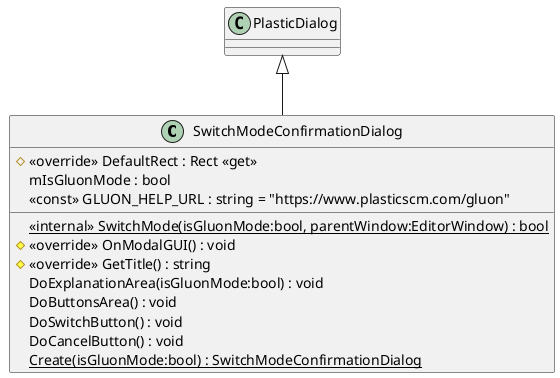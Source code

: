 @startuml
class SwitchModeConfirmationDialog {
    # <<override>> DefaultRect : Rect <<get>>
    <<internal>> {static} SwitchMode(isGluonMode:bool, parentWindow:EditorWindow) : bool
    # <<override>> OnModalGUI() : void
    # <<override>> GetTitle() : string
    DoExplanationArea(isGluonMode:bool) : void
    DoButtonsArea() : void
    DoSwitchButton() : void
    DoCancelButton() : void
    {static} Create(isGluonMode:bool) : SwitchModeConfirmationDialog
    mIsGluonMode : bool
    <<const>> GLUON_HELP_URL : string = "https://www.plasticscm.com/gluon"
}
PlasticDialog <|-- SwitchModeConfirmationDialog
@enduml
